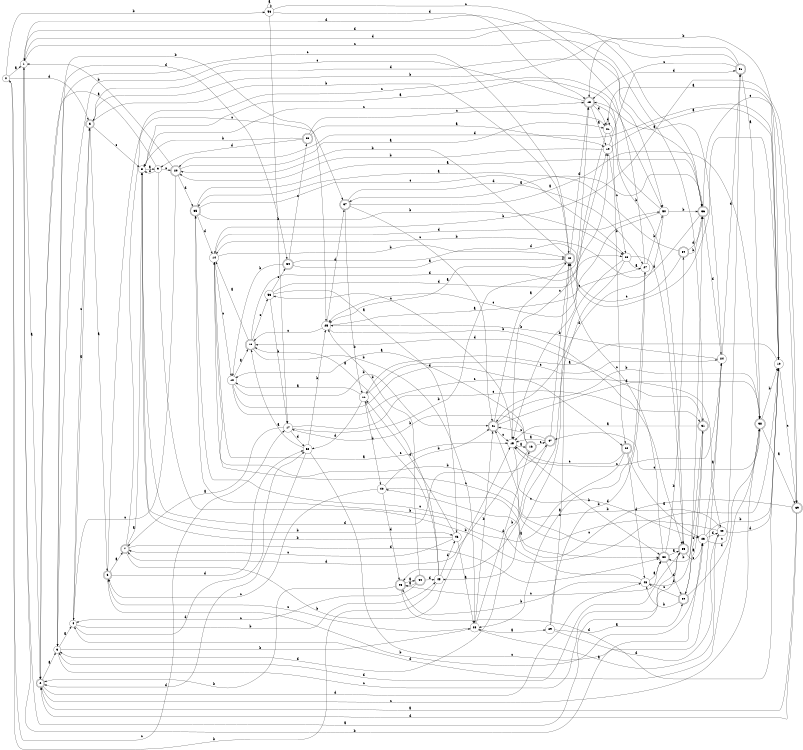 digraph n46_6 {
__start0 [label="" shape="none"];

rankdir=LR;
size="8,5";

s0 [style="filled", color="black", fillcolor="white" shape="circle", label="0"];
s1 [style="filled", color="black", fillcolor="white" shape="circle", label="1"];
s2 [style="rounded,filled", color="black", fillcolor="white" shape="doublecircle", label="2"];
s3 [style="filled", color="black", fillcolor="white" shape="circle", label="3"];
s4 [style="filled", color="black", fillcolor="white" shape="circle", label="4"];
s5 [style="rounded,filled", color="black", fillcolor="white" shape="doublecircle", label="5"];
s6 [style="rounded,filled", color="black", fillcolor="white" shape="doublecircle", label="6"];
s7 [style="rounded,filled", color="black", fillcolor="white" shape="doublecircle", label="7"];
s8 [style="filled", color="black", fillcolor="white" shape="circle", label="8"];
s9 [style="filled", color="black", fillcolor="white" shape="circle", label="9"];
s10 [style="filled", color="black", fillcolor="white" shape="circle", label="10"];
s11 [style="filled", color="black", fillcolor="white" shape="circle", label="11"];
s12 [style="filled", color="black", fillcolor="white" shape="circle", label="12"];
s13 [style="rounded,filled", color="black", fillcolor="white" shape="doublecircle", label="13"];
s14 [style="filled", color="black", fillcolor="white" shape="circle", label="14"];
s15 [style="filled", color="black", fillcolor="white" shape="circle", label="15"];
s16 [style="rounded,filled", color="black", fillcolor="white" shape="doublecircle", label="16"];
s17 [style="filled", color="black", fillcolor="white" shape="circle", label="17"];
s18 [style="rounded,filled", color="black", fillcolor="white" shape="doublecircle", label="18"];
s19 [style="filled", color="black", fillcolor="white" shape="circle", label="19"];
s20 [style="rounded,filled", color="black", fillcolor="white" shape="doublecircle", label="20"];
s21 [style="filled", color="black", fillcolor="white" shape="circle", label="21"];
s22 [style="rounded,filled", color="black", fillcolor="white" shape="doublecircle", label="22"];
s23 [style="filled", color="black", fillcolor="white" shape="circle", label="23"];
s24 [style="filled", color="black", fillcolor="white" shape="circle", label="24"];
s25 [style="filled", color="black", fillcolor="white" shape="circle", label="25"];
s26 [style="filled", color="black", fillcolor="white" shape="circle", label="26"];
s27 [style="filled", color="black", fillcolor="white" shape="circle", label="27"];
s28 [style="filled", color="black", fillcolor="white" shape="circle", label="28"];
s29 [style="filled", color="black", fillcolor="white" shape="circle", label="29"];
s30 [style="rounded,filled", color="black", fillcolor="white" shape="doublecircle", label="30"];
s31 [style="rounded,filled", color="black", fillcolor="white" shape="doublecircle", label="31"];
s32 [style="rounded,filled", color="black", fillcolor="white" shape="doublecircle", label="32"];
s33 [style="rounded,filled", color="black", fillcolor="white" shape="doublecircle", label="33"];
s34 [style="rounded,filled", color="black", fillcolor="white" shape="doublecircle", label="34"];
s35 [style="rounded,filled", color="black", fillcolor="white" shape="doublecircle", label="35"];
s36 [style="rounded,filled", color="black", fillcolor="white" shape="doublecircle", label="36"];
s37 [style="rounded,filled", color="black", fillcolor="white" shape="doublecircle", label="37"];
s38 [style="rounded,filled", color="black", fillcolor="white" shape="doublecircle", label="38"];
s39 [style="rounded,filled", color="black", fillcolor="white" shape="doublecircle", label="39"];
s40 [style="filled", color="black", fillcolor="white" shape="circle", label="40"];
s41 [style="rounded,filled", color="black", fillcolor="white" shape="doublecircle", label="41"];
s42 [style="rounded,filled", color="black", fillcolor="white" shape="doublecircle", label="42"];
s43 [style="rounded,filled", color="black", fillcolor="white" shape="doublecircle", label="43"];
s44 [style="rounded,filled", color="black", fillcolor="white" shape="doublecircle", label="44"];
s45 [style="filled", color="black", fillcolor="white" shape="circle", label="45"];
s46 [style="filled", color="black", fillcolor="white" shape="circle", label="46"];
s47 [style="rounded,filled", color="black", fillcolor="white" shape="doublecircle", label="47"];
s48 [style="filled", color="black", fillcolor="white" shape="circle", label="48"];
s49 [style="filled", color="black", fillcolor="white" shape="circle", label="49"];
s50 [style="filled", color="black", fillcolor="white" shape="circle", label="50"];
s51 [style="rounded,filled", color="black", fillcolor="white" shape="doublecircle", label="51"];
s52 [style="filled", color="black", fillcolor="white" shape="circle", label="52"];
s53 [style="filled", color="black", fillcolor="white" shape="circle", label="53"];
s54 [style="rounded,filled", color="black", fillcolor="white" shape="doublecircle", label="54"];
s55 [style="rounded,filled", color="black", fillcolor="white" shape="doublecircle", label="55"];
s56 [style="filled", color="black", fillcolor="white" shape="circle", label="56"];
s0 -> s1 [label="a"];
s0 -> s56 [label="b"];
s0 -> s17 [label="c"];
s0 -> s5 [label="d"];
s1 -> s2 [label="a"];
s1 -> s23 [label="b"];
s1 -> s31 [label="c"];
s1 -> s36 [label="d"];
s2 -> s3 [label="a"];
s2 -> s25 [label="b"];
s2 -> s38 [label="c"];
s2 -> s48 [label="d"];
s3 -> s4 [label="a"];
s3 -> s28 [label="b"];
s3 -> s33 [label="c"];
s3 -> s54 [label="d"];
s4 -> s5 [label="a"];
s4 -> s45 [label="b"];
s4 -> s5 [label="c"];
s4 -> s52 [label="d"];
s5 -> s6 [label="a"];
s5 -> s42 [label="b"];
s5 -> s8 [label="c"];
s5 -> s36 [label="d"];
s6 -> s7 [label="a"];
s6 -> s23 [label="b"];
s6 -> s50 [label="c"];
s6 -> s52 [label="d"];
s7 -> s8 [label="a"];
s7 -> s15 [label="b"];
s7 -> s37 [label="c"];
s7 -> s32 [label="d"];
s8 -> s9 [label="a"];
s8 -> s46 [label="b"];
s8 -> s18 [label="c"];
s8 -> s47 [label="d"];
s9 -> s2 [label="a"];
s9 -> s10 [label="b"];
s9 -> s20 [label="c"];
s9 -> s8 [label="d"];
s10 -> s11 [label="a"];
s10 -> s18 [label="b"];
s10 -> s39 [label="c"];
s10 -> s20 [label="d"];
s11 -> s12 [label="a"];
s11 -> s40 [label="b"];
s11 -> s24 [label="c"];
s11 -> s52 [label="d"];
s12 -> s13 [label="a"];
s12 -> s41 [label="b"];
s12 -> s49 [label="c"];
s12 -> s22 [label="d"];
s13 -> s14 [label="a"];
s13 -> s28 [label="b"];
s13 -> s53 [label="c"];
s13 -> s19 [label="d"];
s14 -> s15 [label="a"];
s14 -> s42 [label="b"];
s14 -> s12 [label="c"];
s14 -> s50 [label="d"];
s15 -> s16 [label="a"];
s15 -> s32 [label="b"];
s15 -> s53 [label="c"];
s15 -> s23 [label="d"];
s16 -> s12 [label="a"];
s16 -> s17 [label="b"];
s16 -> s47 [label="c"];
s16 -> s7 [label="d"];
s17 -> s7 [label="a"];
s17 -> s18 [label="b"];
s17 -> s31 [label="c"];
s17 -> s52 [label="d"];
s18 -> s19 [label="a"];
s18 -> s33 [label="b"];
s18 -> s3 [label="c"];
s18 -> s21 [label="d"];
s19 -> s10 [label="a"];
s19 -> s20 [label="b"];
s19 -> s26 [label="c"];
s19 -> s51 [label="d"];
s20 -> s21 [label="a"];
s20 -> s1 [label="b"];
s20 -> s4 [label="c"];
s20 -> s35 [label="d"];
s21 -> s10 [label="a"];
s21 -> s22 [label="b"];
s21 -> s15 [label="c"];
s21 -> s21 [label="d"];
s22 -> s23 [label="a"];
s22 -> s35 [label="b"];
s22 -> s15 [label="c"];
s22 -> s48 [label="d"];
s23 -> s24 [label="a"];
s23 -> s10 [label="b"];
s23 -> s51 [label="c"];
s23 -> s49 [label="d"];
s24 -> s18 [label="a"];
s24 -> s25 [label="b"];
s24 -> s15 [label="c"];
s24 -> s51 [label="d"];
s25 -> s26 [label="a"];
s25 -> s33 [label="b"];
s25 -> s13 [label="c"];
s25 -> s37 [label="d"];
s26 -> s27 [label="a"];
s26 -> s43 [label="b"];
s26 -> s45 [label="c"];
s26 -> s33 [label="d"];
s27 -> s28 [label="a"];
s27 -> s50 [label="b"];
s27 -> s15 [label="c"];
s27 -> s1 [label="d"];
s28 -> s29 [label="a"];
s28 -> s41 [label="b"];
s28 -> s6 [label="c"];
s28 -> s16 [label="d"];
s29 -> s30 [label="a"];
s29 -> s27 [label="b"];
s29 -> s42 [label="c"];
s29 -> s49 [label="d"];
s30 -> s31 [label="a"];
s30 -> s48 [label="b"];
s30 -> s48 [label="c"];
s30 -> s38 [label="d"];
s31 -> s15 [label="a"];
s31 -> s32 [label="b"];
s31 -> s30 [label="c"];
s31 -> s13 [label="d"];
s32 -> s33 [label="a"];
s32 -> s34 [label="b"];
s32 -> s42 [label="c"];
s32 -> s30 [label="d"];
s33 -> s1 [label="a"];
s33 -> s14 [label="b"];
s33 -> s23 [label="c"];
s33 -> s3 [label="d"];
s34 -> s35 [label="a"];
s34 -> s36 [label="b"];
s34 -> s42 [label="c"];
s34 -> s36 [label="d"];
s35 -> s36 [label="a"];
s35 -> s26 [label="b"];
s35 -> s26 [label="c"];
s35 -> s14 [label="d"];
s36 -> s37 [label="a"];
s36 -> s14 [label="b"];
s36 -> s39 [label="c"];
s36 -> s24 [label="d"];
s37 -> s38 [label="a"];
s37 -> s11 [label="b"];
s37 -> s41 [label="c"];
s37 -> s27 [label="d"];
s38 -> s39 [label="a"];
s38 -> s10 [label="b"];
s38 -> s47 [label="c"];
s38 -> s4 [label="d"];
s39 -> s2 [label="a"];
s39 -> s14 [label="b"];
s39 -> s40 [label="c"];
s39 -> s2 [label="d"];
s40 -> s32 [label="a"];
s40 -> s41 [label="b"];
s40 -> s6 [label="c"];
s40 -> s43 [label="d"];
s41 -> s42 [label="a"];
s41 -> s38 [label="b"];
s41 -> s15 [label="c"];
s41 -> s38 [label="d"];
s42 -> s25 [label="a"];
s42 -> s20 [label="b"];
s42 -> s3 [label="c"];
s42 -> s18 [label="d"];
s43 -> s44 [label="a"];
s43 -> s2 [label="b"];
s43 -> s32 [label="c"];
s43 -> s10 [label="d"];
s44 -> s43 [label="a"];
s44 -> s25 [label="b"];
s44 -> s4 [label="c"];
s44 -> s45 [label="d"];
s45 -> s13 [label="a"];
s45 -> s0 [label="b"];
s45 -> s11 [label="c"];
s45 -> s46 [label="d"];
s46 -> s28 [label="a"];
s46 -> s8 [label="b"];
s46 -> s7 [label="c"];
s46 -> s11 [label="d"];
s47 -> s15 [label="a"];
s47 -> s42 [label="b"];
s47 -> s41 [label="c"];
s47 -> s3 [label="d"];
s48 -> s32 [label="a"];
s48 -> s43 [label="b"];
s48 -> s35 [label="c"];
s48 -> s36 [label="d"];
s49 -> s28 [label="a"];
s49 -> s41 [label="b"];
s49 -> s14 [label="c"];
s49 -> s10 [label="d"];
s50 -> s8 [label="a"];
s50 -> s36 [label="b"];
s50 -> s25 [label="c"];
s50 -> s41 [label="d"];
s51 -> s38 [label="a"];
s51 -> s5 [label="b"];
s51 -> s18 [label="c"];
s51 -> s1 [label="d"];
s52 -> s13 [label="a"];
s52 -> s25 [label="b"];
s52 -> s24 [label="c"];
s52 -> s2 [label="d"];
s53 -> s46 [label="a"];
s53 -> s17 [label="b"];
s53 -> s54 [label="c"];
s53 -> s19 [label="d"];
s54 -> s42 [label="a"];
s54 -> s12 [label="b"];
s54 -> s55 [label="c"];
s54 -> s10 [label="d"];
s55 -> s19 [label="a"];
s55 -> s8 [label="b"];
s55 -> s21 [label="c"];
s55 -> s9 [label="d"];
s56 -> s56 [label="a"];
s56 -> s17 [label="b"];
s56 -> s50 [label="c"];
s56 -> s18 [label="d"];

}